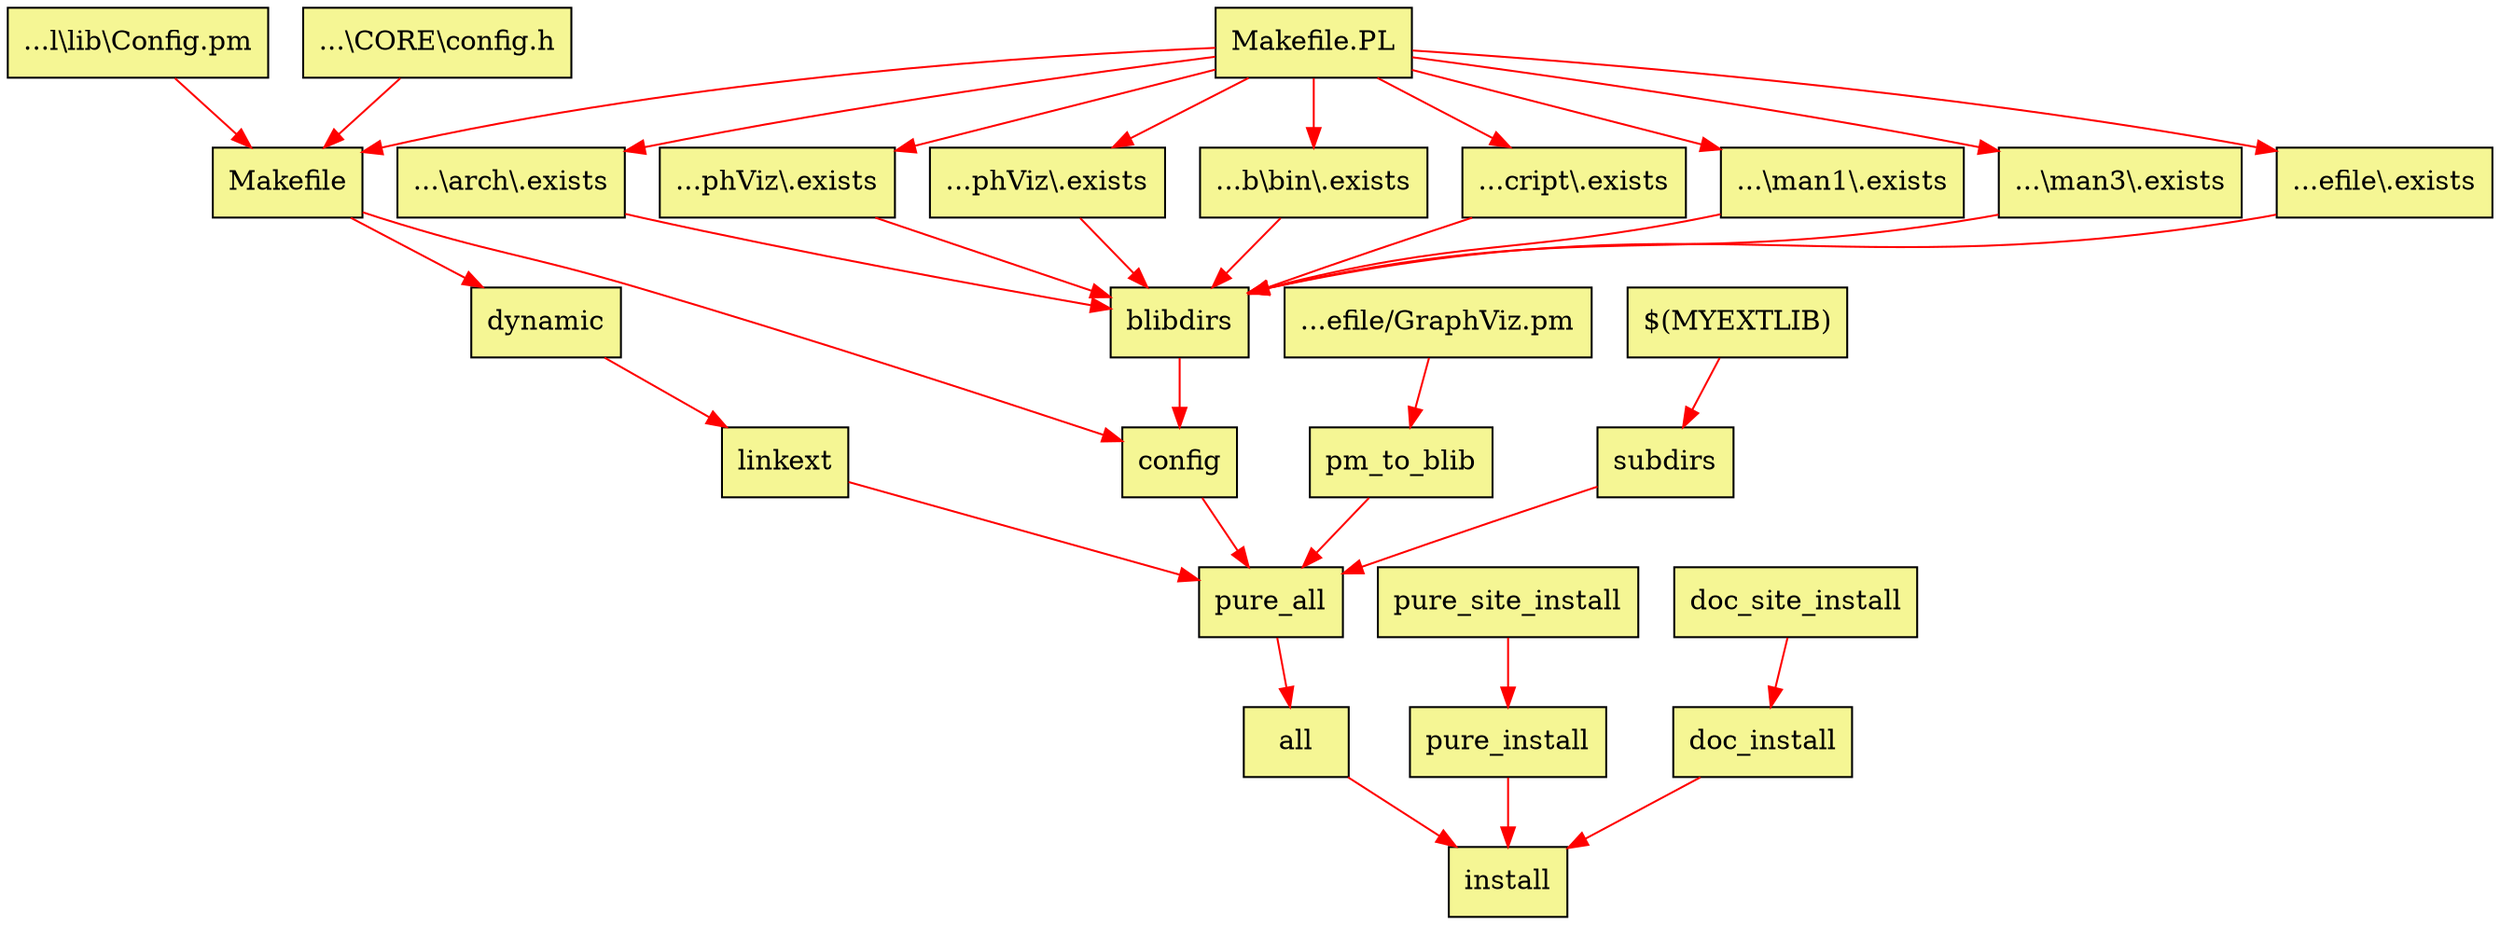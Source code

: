 digraph test {
	graph [ratio=auto];
	node [label="\N", fillcolor="#f5f694", shape=box, style=filled];
	edge [color=red];
	install [label=install];
	all [label=all];
	pure_all [label=pure_all];
	config [label=config];
	Makefile [label=Makefile];
	node1 [label="Makefile.PL"];
	node2 [label="...l\\lib\\Config.pm"];
	node3 [label="...\\CORE\\config.h"];
	blibdirs [label=blibdirs];
	node4 [label="...efile\\.exists"];
	node5 [label="...\\arch\\.exists"];
	node6 [label="...phViz\\.exists"];
	node7 [label="...phViz\\.exists"];
	node8 [label="...b\\bin\\.exists"];
	node9 [label="...cript\\.exists"];
	node10 [label="...\\man1\\.exists"];
	node11 [label="...\\man3\\.exists"];
	pm_to_blib [label=pm_to_blib];
	node12 [label="...efile/GraphViz.pm"];
	subdirs [label=subdirs];
	node13 [label="$(MYEXTLIB)"];
	linkext [label=linkext];
	dynamic [label=dynamic];
	pure_install [label=pure_install];
	pure_site_install [label=pure_site_install];
	doc_install [label=doc_install];
	doc_site_install [label=doc_site_install];
	node13 -> subdirs;
	node3 -> Makefile;
	node2 -> Makefile;
	Makefile -> config;
	Makefile -> dynamic;
	node1 -> Makefile;
	node1 -> node5;
	node1 -> node7;
	node1 -> node8;
	node1 -> node4;
	node1 -> node6;
	node1 -> node10;
	node1 -> node11;
	node1 -> node9;
	all -> install;
	node5 -> blibdirs;
	node7 -> blibdirs;
	node8 -> blibdirs;
	node4 -> blibdirs;
	node6 -> blibdirs;
	node10 -> blibdirs;
	node11 -> blibdirs;
	node9 -> blibdirs;
	blibdirs -> config;
	config -> pure_all;
	doc_install -> install;
	doc_site_install -> doc_install;
	dynamic -> linkext;
	node12 -> pm_to_blib;
	linkext -> pure_all;
	pm_to_blib -> pure_all;
	pure_all -> all;
	pure_install -> install;
	pure_site_install -> pure_install;
	subdirs -> pure_all;
}
